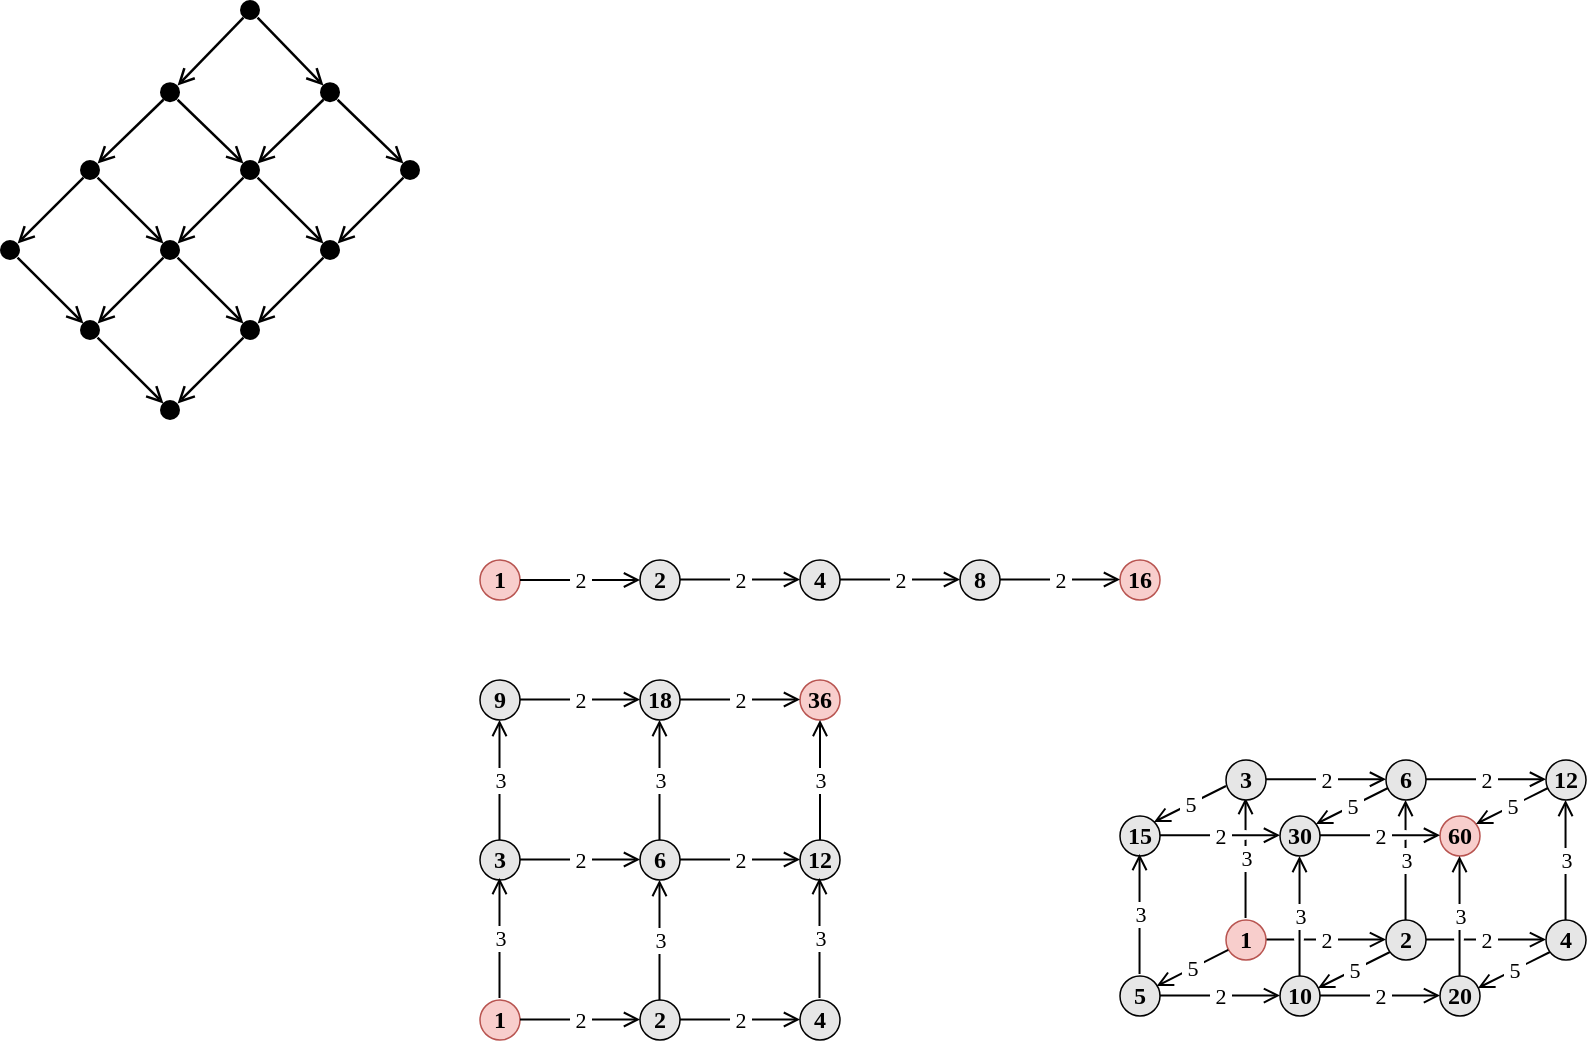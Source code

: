 <mxfile version="21.1.2" type="device">
  <diagram name="Page-1" id="XSJ5ditq8LGPdKxRqv7D">
    <mxGraphModel dx="887" dy="586" grid="1" gridSize="10" guides="1" tooltips="1" connect="1" arrows="1" fold="1" page="1" pageScale="1" pageWidth="1100" pageHeight="850" math="0" shadow="0">
      <root>
        <mxCell id="0" />
        <mxCell id="1" parent="0" />
        <mxCell id="U552cM0rFRxmbvw90yUP-81" value="&lt;font face=&quot;Times New Roman&quot;&gt;3&lt;/font&gt;" style="curved=1;endArrow=open;html=1;rounded=0;exitX=0.5;exitY=0;exitDx=0;exitDy=0;entryX=0.5;entryY=1;entryDx=0;entryDy=0;endFill=0;" edge="1" parent="1">
          <mxGeometry x="0.003" width="50" height="50" relative="1" as="geometry">
            <mxPoint x="782.77" y="699" as="sourcePoint" />
            <mxPoint x="782.77" y="639" as="targetPoint" />
            <Array as="points" />
            <mxPoint as="offset" />
          </mxGeometry>
        </mxCell>
        <mxCell id="U552cM0rFRxmbvw90yUP-96" value="" style="ellipse;whiteSpace=wrap;html=1;aspect=fixed;strokeColor=none;" vertex="1" parent="1">
          <mxGeometry x="780" y="655" width="5" height="5" as="geometry" />
        </mxCell>
        <mxCell id="U552cM0rFRxmbvw90yUP-77" value="&lt;font face=&quot;Times New Roman&quot;&gt;&amp;nbsp;2&amp;nbsp;&lt;/font&gt;" style="curved=1;endArrow=open;html=1;rounded=0;exitX=1;exitY=0.5;exitDx=0;exitDy=0;entryX=0;entryY=0.5;entryDx=0;entryDy=0;endFill=0;" edge="1" parent="1">
          <mxGeometry width="50" height="50" relative="1" as="geometry">
            <mxPoint x="793" y="709.77" as="sourcePoint" />
            <mxPoint x="853" y="709.77" as="targetPoint" />
            <Array as="points" />
          </mxGeometry>
        </mxCell>
        <mxCell id="U552cM0rFRxmbvw90yUP-95" value="" style="ellipse;whiteSpace=wrap;html=1;aspect=fixed;strokeColor=none;" vertex="1" parent="1">
          <mxGeometry x="807" y="707" width="5" height="5" as="geometry" />
        </mxCell>
        <mxCell id="aqaGbpYnzecu4YKPlDBe-2" value="" style="ellipse;whiteSpace=wrap;html=1;aspect=fixed;gradientColor=none;fillColor=#000000;strokeColor=none;" parent="1" vertex="1">
          <mxGeometry x="280" y="240" width="10" height="10" as="geometry" />
        </mxCell>
        <mxCell id="aqaGbpYnzecu4YKPlDBe-4" value="" style="ellipse;whiteSpace=wrap;html=1;aspect=fixed;gradientColor=none;fillColor=#000000;strokeColor=none;" parent="1" vertex="1">
          <mxGeometry x="240" y="281.09" width="10" height="10" as="geometry" />
        </mxCell>
        <mxCell id="aqaGbpYnzecu4YKPlDBe-5" value="" style="ellipse;whiteSpace=wrap;html=1;aspect=fixed;gradientColor=none;fillColor=#000000;strokeColor=none;" parent="1" vertex="1">
          <mxGeometry x="320" y="281.09" width="10" height="10" as="geometry" />
        </mxCell>
        <mxCell id="aqaGbpYnzecu4YKPlDBe-6" value="" style="ellipse;whiteSpace=wrap;html=1;aspect=fixed;gradientColor=none;fillColor=#000000;strokeColor=none;" parent="1" vertex="1">
          <mxGeometry x="280" y="320" width="10" height="10" as="geometry" />
        </mxCell>
        <mxCell id="aqaGbpYnzecu4YKPlDBe-7" value="" style="ellipse;whiteSpace=wrap;html=1;aspect=fixed;gradientColor=none;fillColor=#000000;strokeColor=none;" parent="1" vertex="1">
          <mxGeometry x="200" y="320" width="10" height="10" as="geometry" />
        </mxCell>
        <mxCell id="aqaGbpYnzecu4YKPlDBe-8" value="" style="ellipse;whiteSpace=wrap;html=1;aspect=fixed;gradientColor=none;fillColor=#000000;strokeColor=none;" parent="1" vertex="1">
          <mxGeometry x="360" y="320" width="10" height="10" as="geometry" />
        </mxCell>
        <mxCell id="aqaGbpYnzecu4YKPlDBe-9" value="" style="ellipse;whiteSpace=wrap;html=1;aspect=fixed;gradientColor=none;fillColor=#000000;strokeColor=none;" parent="1" vertex="1">
          <mxGeometry x="240" y="360" width="10" height="10" as="geometry" />
        </mxCell>
        <mxCell id="aqaGbpYnzecu4YKPlDBe-10" value="" style="ellipse;whiteSpace=wrap;html=1;aspect=fixed;gradientColor=none;fillColor=#000000;strokeColor=none;" parent="1" vertex="1">
          <mxGeometry x="160" y="360" width="10" height="10" as="geometry" />
        </mxCell>
        <mxCell id="aqaGbpYnzecu4YKPlDBe-11" value="" style="ellipse;whiteSpace=wrap;html=1;aspect=fixed;gradientColor=none;fillColor=#000000;strokeColor=none;" parent="1" vertex="1">
          <mxGeometry x="320" y="360" width="10" height="10" as="geometry" />
        </mxCell>
        <mxCell id="aqaGbpYnzecu4YKPlDBe-12" value="" style="ellipse;whiteSpace=wrap;html=1;aspect=fixed;gradientColor=none;fillColor=#000000;strokeColor=none;" parent="1" vertex="1">
          <mxGeometry x="200" y="400" width="10" height="10" as="geometry" />
        </mxCell>
        <mxCell id="aqaGbpYnzecu4YKPlDBe-13" value="" style="ellipse;whiteSpace=wrap;html=1;aspect=fixed;gradientColor=none;fillColor=#000000;strokeColor=none;" parent="1" vertex="1">
          <mxGeometry x="280" y="400" width="10" height="10" as="geometry" />
        </mxCell>
        <mxCell id="aqaGbpYnzecu4YKPlDBe-14" value="" style="ellipse;whiteSpace=wrap;html=1;aspect=fixed;gradientColor=none;fillColor=#000000;strokeColor=none;" parent="1" vertex="1">
          <mxGeometry x="240" y="440" width="10" height="10" as="geometry" />
        </mxCell>
        <mxCell id="aqaGbpYnzecu4YKPlDBe-15" value="" style="endArrow=open;html=1;rounded=0;exitX=1;exitY=1;exitDx=0;exitDy=0;entryX=0;entryY=0;entryDx=0;entryDy=0;targetPerimeterSpacing=0;sourcePerimeterSpacing=0;endFill=0;strokeWidth=1.25;" parent="1" source="aqaGbpYnzecu4YKPlDBe-2" target="aqaGbpYnzecu4YKPlDBe-5" edge="1">
          <mxGeometry width="50" height="50" relative="1" as="geometry">
            <mxPoint x="380" y="420" as="sourcePoint" />
            <mxPoint x="430" y="370" as="targetPoint" />
          </mxGeometry>
        </mxCell>
        <mxCell id="aqaGbpYnzecu4YKPlDBe-18" value="" style="endArrow=open;html=1;rounded=0;exitX=1;exitY=1;exitDx=0;exitDy=0;entryX=0;entryY=0;entryDx=0;entryDy=0;targetPerimeterSpacing=0;sourcePerimeterSpacing=0;endFill=0;strokeWidth=1.25;" parent="1" source="aqaGbpYnzecu4YKPlDBe-5" target="aqaGbpYnzecu4YKPlDBe-8" edge="1">
          <mxGeometry width="50" height="50" relative="1" as="geometry">
            <mxPoint x="370" y="281.09" as="sourcePoint" />
            <mxPoint x="402" y="315.09" as="targetPoint" />
          </mxGeometry>
        </mxCell>
        <mxCell id="aqaGbpYnzecu4YKPlDBe-19" value="" style="endArrow=open;html=1;rounded=0;exitX=1;exitY=1;exitDx=0;exitDy=0;entryX=0;entryY=0;entryDx=0;entryDy=0;targetPerimeterSpacing=0;sourcePerimeterSpacing=0;endFill=0;strokeWidth=1.25;" parent="1" source="aqaGbpYnzecu4YKPlDBe-4" target="aqaGbpYnzecu4YKPlDBe-6" edge="1">
          <mxGeometry width="50" height="50" relative="1" as="geometry">
            <mxPoint x="390" y="281.09" as="sourcePoint" />
            <mxPoint x="422" y="315.09" as="targetPoint" />
          </mxGeometry>
        </mxCell>
        <mxCell id="aqaGbpYnzecu4YKPlDBe-20" value="" style="endArrow=open;html=1;rounded=0;exitX=1;exitY=1;exitDx=0;exitDy=0;entryX=0;entryY=0;entryDx=0;entryDy=0;targetPerimeterSpacing=0;sourcePerimeterSpacing=0;endFill=0;strokeWidth=1.25;" parent="1" source="aqaGbpYnzecu4YKPlDBe-7" target="aqaGbpYnzecu4YKPlDBe-9" edge="1">
          <mxGeometry width="50" height="50" relative="1" as="geometry">
            <mxPoint x="420" y="269.09" as="sourcePoint" />
            <mxPoint x="452" y="303.09" as="targetPoint" />
          </mxGeometry>
        </mxCell>
        <mxCell id="aqaGbpYnzecu4YKPlDBe-21" value="" style="endArrow=open;html=1;rounded=0;exitX=1;exitY=1;exitDx=0;exitDy=0;entryX=0;entryY=0;entryDx=0;entryDy=0;targetPerimeterSpacing=0;sourcePerimeterSpacing=0;endFill=0;strokeWidth=1.25;" parent="1" source="aqaGbpYnzecu4YKPlDBe-9" target="aqaGbpYnzecu4YKPlDBe-13" edge="1">
          <mxGeometry width="50" height="50" relative="1" as="geometry">
            <mxPoint x="450" y="308" as="sourcePoint" />
            <mxPoint x="482" y="342" as="targetPoint" />
          </mxGeometry>
        </mxCell>
        <mxCell id="aqaGbpYnzecu4YKPlDBe-22" value="" style="endArrow=open;html=1;rounded=0;exitX=1;exitY=1;exitDx=0;exitDy=0;entryX=0;entryY=0;entryDx=0;entryDy=0;targetPerimeterSpacing=0;sourcePerimeterSpacing=0;endFill=0;strokeWidth=1.25;" parent="1" source="aqaGbpYnzecu4YKPlDBe-6" target="aqaGbpYnzecu4YKPlDBe-11" edge="1">
          <mxGeometry width="50" height="50" relative="1" as="geometry">
            <mxPoint x="420" y="320" as="sourcePoint" />
            <mxPoint x="452" y="354" as="targetPoint" />
          </mxGeometry>
        </mxCell>
        <mxCell id="aqaGbpYnzecu4YKPlDBe-23" value="" style="endArrow=open;html=1;rounded=0;exitX=1;exitY=1;exitDx=0;exitDy=0;targetPerimeterSpacing=0;sourcePerimeterSpacing=0;endFill=0;strokeWidth=1.25;entryX=0;entryY=0;entryDx=0;entryDy=0;" parent="1" source="aqaGbpYnzecu4YKPlDBe-12" target="aqaGbpYnzecu4YKPlDBe-14" edge="1">
          <mxGeometry width="50" height="50" relative="1" as="geometry">
            <mxPoint x="490" y="354" as="sourcePoint" />
            <mxPoint x="240" y="420" as="targetPoint" />
          </mxGeometry>
        </mxCell>
        <mxCell id="aqaGbpYnzecu4YKPlDBe-24" value="" style="endArrow=open;html=1;rounded=0;exitX=1;exitY=1;exitDx=0;exitDy=0;entryX=0;entryY=0;entryDx=0;entryDy=0;targetPerimeterSpacing=0;sourcePerimeterSpacing=0;endFill=0;strokeWidth=1.25;" parent="1" source="aqaGbpYnzecu4YKPlDBe-10" target="aqaGbpYnzecu4YKPlDBe-12" edge="1">
          <mxGeometry width="50" height="50" relative="1" as="geometry">
            <mxPoint x="460" y="366" as="sourcePoint" />
            <mxPoint x="492" y="400" as="targetPoint" />
          </mxGeometry>
        </mxCell>
        <mxCell id="aqaGbpYnzecu4YKPlDBe-25" value="" style="endArrow=open;html=1;rounded=0;exitX=0;exitY=1;exitDx=0;exitDy=0;entryX=1;entryY=0;entryDx=0;entryDy=0;targetPerimeterSpacing=0;sourcePerimeterSpacing=0;endFill=0;strokeWidth=1.25;" parent="1" source="aqaGbpYnzecu4YKPlDBe-2" target="aqaGbpYnzecu4YKPlDBe-4" edge="1">
          <mxGeometry width="50" height="50" relative="1" as="geometry">
            <mxPoint x="360" y="259.09" as="sourcePoint" />
            <mxPoint x="392" y="291.09" as="targetPoint" />
          </mxGeometry>
        </mxCell>
        <mxCell id="aqaGbpYnzecu4YKPlDBe-26" value="" style="endArrow=open;html=1;rounded=0;exitX=0;exitY=1;exitDx=0;exitDy=0;entryX=1;entryY=0;entryDx=0;entryDy=0;targetPerimeterSpacing=0;sourcePerimeterSpacing=0;endFill=0;strokeWidth=1.25;" parent="1" source="aqaGbpYnzecu4YKPlDBe-5" target="aqaGbpYnzecu4YKPlDBe-6" edge="1">
          <mxGeometry width="50" height="50" relative="1" as="geometry">
            <mxPoint x="380" y="259.09" as="sourcePoint" />
            <mxPoint x="412" y="291.09" as="targetPoint" />
          </mxGeometry>
        </mxCell>
        <mxCell id="aqaGbpYnzecu4YKPlDBe-27" value="" style="endArrow=open;html=1;rounded=0;exitX=0;exitY=1;exitDx=0;exitDy=0;entryX=1;entryY=0;entryDx=0;entryDy=0;targetPerimeterSpacing=0;sourcePerimeterSpacing=0;endFill=0;strokeWidth=1.25;" parent="1" source="aqaGbpYnzecu4YKPlDBe-13" target="aqaGbpYnzecu4YKPlDBe-14" edge="1">
          <mxGeometry width="50" height="50" relative="1" as="geometry">
            <mxPoint x="400" y="259.09" as="sourcePoint" />
            <mxPoint x="432" y="291.09" as="targetPoint" />
          </mxGeometry>
        </mxCell>
        <mxCell id="aqaGbpYnzecu4YKPlDBe-28" value="" style="endArrow=open;html=1;rounded=0;exitX=0;exitY=1;exitDx=0;exitDy=0;entryX=1;entryY=0;entryDx=0;entryDy=0;targetPerimeterSpacing=0;sourcePerimeterSpacing=0;endFill=0;strokeWidth=1.25;" parent="1" source="aqaGbpYnzecu4YKPlDBe-8" target="aqaGbpYnzecu4YKPlDBe-11" edge="1">
          <mxGeometry width="50" height="50" relative="1" as="geometry">
            <mxPoint x="380" y="298.0" as="sourcePoint" />
            <mxPoint x="412" y="330.0" as="targetPoint" />
          </mxGeometry>
        </mxCell>
        <mxCell id="aqaGbpYnzecu4YKPlDBe-29" value="" style="endArrow=open;html=1;rounded=0;exitX=0;exitY=1;exitDx=0;exitDy=0;entryX=1;entryY=0;entryDx=0;entryDy=0;targetPerimeterSpacing=0;sourcePerimeterSpacing=0;endFill=0;strokeWidth=1.25;" parent="1" source="aqaGbpYnzecu4YKPlDBe-7" target="aqaGbpYnzecu4YKPlDBe-10" edge="1">
          <mxGeometry width="50" height="50" relative="1" as="geometry">
            <mxPoint x="400" y="298.0" as="sourcePoint" />
            <mxPoint x="432" y="330.0" as="targetPoint" />
          </mxGeometry>
        </mxCell>
        <mxCell id="aqaGbpYnzecu4YKPlDBe-30" value="" style="endArrow=open;html=1;rounded=0;exitX=0;exitY=1;exitDx=0;exitDy=0;entryX=1;entryY=0;entryDx=0;entryDy=0;targetPerimeterSpacing=0;sourcePerimeterSpacing=0;endFill=0;strokeWidth=1.25;" parent="1" source="aqaGbpYnzecu4YKPlDBe-9" target="aqaGbpYnzecu4YKPlDBe-12" edge="1">
          <mxGeometry width="50" height="50" relative="1" as="geometry">
            <mxPoint x="420" y="298.0" as="sourcePoint" />
            <mxPoint x="452" y="330.0" as="targetPoint" />
          </mxGeometry>
        </mxCell>
        <mxCell id="aqaGbpYnzecu4YKPlDBe-31" value="" style="endArrow=open;html=1;rounded=0;exitX=0;exitY=1;exitDx=0;exitDy=0;entryX=1;entryY=0;entryDx=0;entryDy=0;targetPerimeterSpacing=0;sourcePerimeterSpacing=0;endFill=0;strokeWidth=1.25;" parent="1" source="aqaGbpYnzecu4YKPlDBe-4" target="aqaGbpYnzecu4YKPlDBe-7" edge="1">
          <mxGeometry width="50" height="50" relative="1" as="geometry">
            <mxPoint x="390" y="338" as="sourcePoint" />
            <mxPoint x="422" y="370" as="targetPoint" />
          </mxGeometry>
        </mxCell>
        <mxCell id="aqaGbpYnzecu4YKPlDBe-32" value="" style="endArrow=open;html=1;rounded=0;exitX=0;exitY=1;exitDx=0;exitDy=0;entryX=1;entryY=0;entryDx=0;entryDy=0;targetPerimeterSpacing=0;sourcePerimeterSpacing=0;endFill=0;strokeWidth=1.25;" parent="1" source="aqaGbpYnzecu4YKPlDBe-6" target="aqaGbpYnzecu4YKPlDBe-9" edge="1">
          <mxGeometry width="50" height="50" relative="1" as="geometry">
            <mxPoint x="410" y="338" as="sourcePoint" />
            <mxPoint x="442" y="370" as="targetPoint" />
          </mxGeometry>
        </mxCell>
        <mxCell id="aqaGbpYnzecu4YKPlDBe-33" value="" style="endArrow=open;html=1;rounded=0;exitX=0;exitY=1;exitDx=0;exitDy=0;entryX=1;entryY=0;entryDx=0;entryDy=0;targetPerimeterSpacing=0;sourcePerimeterSpacing=0;endFill=0;strokeWidth=1.25;" parent="1" source="aqaGbpYnzecu4YKPlDBe-11" target="aqaGbpYnzecu4YKPlDBe-13" edge="1">
          <mxGeometry width="50" height="50" relative="1" as="geometry">
            <mxPoint x="430" y="338" as="sourcePoint" />
            <mxPoint x="462" y="370" as="targetPoint" />
          </mxGeometry>
        </mxCell>
        <mxCell id="U552cM0rFRxmbvw90yUP-1" value="&lt;font face=&quot;Times New Roman&quot;&gt;&lt;b&gt;8&lt;/b&gt;&lt;/font&gt;" style="ellipse;whiteSpace=wrap;html=1;aspect=fixed;strokeWidth=0.75;fillColor=#E6E6E6;" vertex="1" parent="1">
          <mxGeometry x="640" y="520" width="20" height="20" as="geometry" />
        </mxCell>
        <mxCell id="U552cM0rFRxmbvw90yUP-2" value="&lt;font face=&quot;Times New Roman&quot;&gt;&lt;b&gt;16&lt;/b&gt;&lt;/font&gt;" style="ellipse;whiteSpace=wrap;html=1;aspect=fixed;strokeWidth=0.75;fillColor=#f8cecc;strokeColor=#b85450;" vertex="1" parent="1">
          <mxGeometry x="720" y="520" width="20" height="20" as="geometry" />
        </mxCell>
        <mxCell id="U552cM0rFRxmbvw90yUP-3" value="&lt;font face=&quot;Times New Roman&quot;&gt;&lt;b&gt;4&lt;/b&gt;&lt;/font&gt;" style="ellipse;whiteSpace=wrap;html=1;aspect=fixed;strokeWidth=0.75;fillColor=#E6E6E6;" vertex="1" parent="1">
          <mxGeometry x="560" y="520" width="20" height="20" as="geometry" />
        </mxCell>
        <mxCell id="U552cM0rFRxmbvw90yUP-4" value="&lt;font face=&quot;Times New Roman&quot;&gt;&lt;b&gt;2&lt;/b&gt;&lt;/font&gt;" style="ellipse;whiteSpace=wrap;html=1;aspect=fixed;strokeWidth=0.75;fillColor=#E6E6E6;" vertex="1" parent="1">
          <mxGeometry x="480" y="520" width="20" height="20" as="geometry" />
        </mxCell>
        <mxCell id="U552cM0rFRxmbvw90yUP-5" value="&lt;font face=&quot;Times New Roman&quot;&gt;&lt;b&gt;1&lt;/b&gt;&lt;/font&gt;" style="ellipse;whiteSpace=wrap;html=1;aspect=fixed;strokeWidth=0.75;fillColor=#f8cecc;strokeColor=#b85450;" vertex="1" parent="1">
          <mxGeometry x="400" y="520" width="20" height="20" as="geometry" />
        </mxCell>
        <mxCell id="U552cM0rFRxmbvw90yUP-6" value="&lt;font face=&quot;Times New Roman&quot;&gt;&amp;nbsp;2&amp;nbsp;&lt;/font&gt;" style="curved=1;endArrow=open;html=1;rounded=0;exitX=1;exitY=0.5;exitDx=0;exitDy=0;entryX=0;entryY=0.5;entryDx=0;entryDy=0;endFill=0;" edge="1" parent="1" source="U552cM0rFRxmbvw90yUP-5" target="U552cM0rFRxmbvw90yUP-4">
          <mxGeometry width="50" height="50" relative="1" as="geometry">
            <mxPoint x="490" y="490" as="sourcePoint" />
            <mxPoint x="540" y="440" as="targetPoint" />
            <Array as="points" />
          </mxGeometry>
        </mxCell>
        <mxCell id="U552cM0rFRxmbvw90yUP-13" value="&lt;font face=&quot;Times New Roman&quot;&gt;&lt;b&gt;4&lt;/b&gt;&lt;/font&gt;" style="ellipse;whiteSpace=wrap;html=1;aspect=fixed;strokeWidth=0.75;fillColor=#E6E6E6;" vertex="1" parent="1">
          <mxGeometry x="560" y="740" width="20" height="20" as="geometry" />
        </mxCell>
        <mxCell id="U552cM0rFRxmbvw90yUP-14" value="&lt;font face=&quot;Times New Roman&quot;&gt;&lt;b&gt;2&lt;/b&gt;&lt;/font&gt;" style="ellipse;whiteSpace=wrap;html=1;aspect=fixed;strokeWidth=0.75;fillColor=#E6E6E6;" vertex="1" parent="1">
          <mxGeometry x="480" y="740" width="20" height="20" as="geometry" />
        </mxCell>
        <mxCell id="U552cM0rFRxmbvw90yUP-15" value="&lt;font face=&quot;Times New Roman&quot;&gt;&lt;b&gt;1&lt;/b&gt;&lt;/font&gt;" style="ellipse;whiteSpace=wrap;html=1;aspect=fixed;strokeWidth=0.75;fillColor=#f8cecc;strokeColor=#b85450;" vertex="1" parent="1">
          <mxGeometry x="400" y="740" width="20" height="20" as="geometry" />
        </mxCell>
        <mxCell id="U552cM0rFRxmbvw90yUP-20" value="&lt;font face=&quot;Times New Roman&quot;&gt;&lt;b&gt;12&lt;/b&gt;&lt;/font&gt;" style="ellipse;whiteSpace=wrap;html=1;aspect=fixed;strokeWidth=0.75;fillColor=#E6E6E6;" vertex="1" parent="1">
          <mxGeometry x="560" y="660" width="20" height="20" as="geometry" />
        </mxCell>
        <mxCell id="U552cM0rFRxmbvw90yUP-21" value="&lt;font face=&quot;Times New Roman&quot;&gt;&lt;b&gt;6&lt;/b&gt;&lt;/font&gt;" style="ellipse;whiteSpace=wrap;html=1;aspect=fixed;strokeWidth=0.75;fillColor=#E6E6E6;" vertex="1" parent="1">
          <mxGeometry x="480" y="660" width="20" height="20" as="geometry" />
        </mxCell>
        <mxCell id="U552cM0rFRxmbvw90yUP-22" value="&lt;font face=&quot;Times New Roman&quot;&gt;&lt;b&gt;3&lt;/b&gt;&lt;/font&gt;" style="ellipse;whiteSpace=wrap;html=1;aspect=fixed;strokeWidth=0.75;fillColor=#E6E6E6;" vertex="1" parent="1">
          <mxGeometry x="400" y="660" width="20" height="20" as="geometry" />
        </mxCell>
        <mxCell id="U552cM0rFRxmbvw90yUP-23" value="&lt;font face=&quot;Times New Roman&quot;&gt;&lt;b&gt;36&lt;/b&gt;&lt;/font&gt;" style="ellipse;whiteSpace=wrap;html=1;aspect=fixed;strokeWidth=0.75;fillColor=#f8cecc;strokeColor=#b85450;" vertex="1" parent="1">
          <mxGeometry x="560" y="580" width="20" height="20" as="geometry" />
        </mxCell>
        <mxCell id="U552cM0rFRxmbvw90yUP-24" value="&lt;font face=&quot;Times New Roman&quot;&gt;&lt;b&gt;18&lt;/b&gt;&lt;/font&gt;" style="ellipse;whiteSpace=wrap;html=1;aspect=fixed;strokeWidth=0.75;fillColor=#E6E6E6;" vertex="1" parent="1">
          <mxGeometry x="480" y="580" width="20" height="20" as="geometry" />
        </mxCell>
        <mxCell id="U552cM0rFRxmbvw90yUP-25" value="&lt;font face=&quot;Times New Roman&quot;&gt;&lt;b&gt;9&lt;/b&gt;&lt;/font&gt;" style="ellipse;whiteSpace=wrap;html=1;aspect=fixed;strokeWidth=0.75;fillColor=#E6E6E6;" vertex="1" parent="1">
          <mxGeometry x="400" y="580" width="20" height="20" as="geometry" />
        </mxCell>
        <mxCell id="U552cM0rFRxmbvw90yUP-33" value="&lt;font face=&quot;Times New Roman&quot;&gt;3&lt;/font&gt;" style="curved=1;endArrow=open;html=1;rounded=0;exitX=0.5;exitY=0;exitDx=0;exitDy=0;entryX=0.5;entryY=1;entryDx=0;entryDy=0;endFill=0;" edge="1" parent="1" source="U552cM0rFRxmbvw90yUP-20" target="U552cM0rFRxmbvw90yUP-23">
          <mxGeometry x="0.003" width="50" height="50" relative="1" as="geometry">
            <mxPoint x="563" y="663" as="sourcePoint" />
            <mxPoint x="563" y="597" as="targetPoint" />
            <Array as="points" />
            <mxPoint as="offset" />
          </mxGeometry>
        </mxCell>
        <mxCell id="U552cM0rFRxmbvw90yUP-36" value="&lt;font face=&quot;Times New Roman&quot;&gt;&lt;b&gt;2&lt;/b&gt;&lt;/font&gt;" style="ellipse;whiteSpace=wrap;html=1;aspect=fixed;strokeWidth=0.75;fillColor=#E6E6E6;" vertex="1" parent="1">
          <mxGeometry x="853" y="700" width="20" height="20" as="geometry" />
        </mxCell>
        <mxCell id="U552cM0rFRxmbvw90yUP-37" value="&lt;font face=&quot;Times New Roman&quot;&gt;&lt;b&gt;1&lt;/b&gt;&lt;/font&gt;" style="ellipse;whiteSpace=wrap;html=1;aspect=fixed;strokeWidth=0.75;fillColor=#f8cecc;strokeColor=#b85450;" vertex="1" parent="1">
          <mxGeometry x="773" y="700" width="20" height="20" as="geometry" />
        </mxCell>
        <mxCell id="U552cM0rFRxmbvw90yUP-39" value="&lt;font face=&quot;Times New Roman&quot;&gt;&lt;b&gt;6&lt;/b&gt;&lt;/font&gt;" style="ellipse;whiteSpace=wrap;html=1;aspect=fixed;strokeWidth=0.75;fillColor=#E6E6E6;" vertex="1" parent="1">
          <mxGeometry x="853" y="620" width="20" height="20" as="geometry" />
        </mxCell>
        <mxCell id="U552cM0rFRxmbvw90yUP-40" value="&lt;font face=&quot;Times New Roman&quot;&gt;&lt;b&gt;3&lt;/b&gt;&lt;/font&gt;" style="ellipse;whiteSpace=wrap;html=1;aspect=fixed;strokeWidth=0.75;fillColor=#E6E6E6;" vertex="1" parent="1">
          <mxGeometry x="773" y="620" width="20" height="20" as="geometry" />
        </mxCell>
        <mxCell id="U552cM0rFRxmbvw90yUP-62" value="&lt;font face=&quot;Times New Roman&quot;&gt;&amp;nbsp;2&amp;nbsp;&lt;/font&gt;" style="curved=1;endArrow=open;html=1;rounded=0;exitX=1;exitY=0.5;exitDx=0;exitDy=0;entryX=0;entryY=0.5;entryDx=0;entryDy=0;endFill=0;" edge="1" parent="1">
          <mxGeometry width="50" height="50" relative="1" as="geometry">
            <mxPoint x="500" y="529.75" as="sourcePoint" />
            <mxPoint x="560" y="529.75" as="targetPoint" />
            <Array as="points" />
          </mxGeometry>
        </mxCell>
        <mxCell id="U552cM0rFRxmbvw90yUP-63" value="&lt;font face=&quot;Times New Roman&quot;&gt;&amp;nbsp;2&amp;nbsp;&lt;/font&gt;" style="curved=1;endArrow=open;html=1;rounded=0;exitX=1;exitY=0.5;exitDx=0;exitDy=0;entryX=0;entryY=0.5;entryDx=0;entryDy=0;endFill=0;" edge="1" parent="1">
          <mxGeometry width="50" height="50" relative="1" as="geometry">
            <mxPoint x="580" y="529.75" as="sourcePoint" />
            <mxPoint x="640" y="529.75" as="targetPoint" />
            <Array as="points" />
          </mxGeometry>
        </mxCell>
        <mxCell id="U552cM0rFRxmbvw90yUP-64" value="&lt;font face=&quot;Times New Roman&quot;&gt;&amp;nbsp;2&amp;nbsp;&lt;/font&gt;" style="curved=1;endArrow=open;html=1;rounded=0;exitX=1;exitY=0.5;exitDx=0;exitDy=0;entryX=0;entryY=0.5;entryDx=0;entryDy=0;endFill=0;" edge="1" parent="1">
          <mxGeometry width="50" height="50" relative="1" as="geometry">
            <mxPoint x="660" y="529.75" as="sourcePoint" />
            <mxPoint x="720" y="529.75" as="targetPoint" />
            <Array as="points" />
          </mxGeometry>
        </mxCell>
        <mxCell id="U552cM0rFRxmbvw90yUP-65" value="&lt;font face=&quot;Times New Roman&quot;&gt;&amp;nbsp;2&amp;nbsp;&lt;/font&gt;" style="curved=1;endArrow=open;html=1;rounded=0;exitX=1;exitY=0.5;exitDx=0;exitDy=0;entryX=0;entryY=0.5;entryDx=0;entryDy=0;endFill=0;" edge="1" parent="1">
          <mxGeometry width="50" height="50" relative="1" as="geometry">
            <mxPoint x="420" y="749.75" as="sourcePoint" />
            <mxPoint x="480" y="749.75" as="targetPoint" />
            <Array as="points" />
          </mxGeometry>
        </mxCell>
        <mxCell id="U552cM0rFRxmbvw90yUP-66" value="&lt;font face=&quot;Times New Roman&quot;&gt;&amp;nbsp;2&amp;nbsp;&lt;/font&gt;" style="curved=1;endArrow=open;html=1;rounded=0;exitX=1;exitY=0.5;exitDx=0;exitDy=0;entryX=0;entryY=0.5;entryDx=0;entryDy=0;endFill=0;" edge="1" parent="1">
          <mxGeometry width="50" height="50" relative="1" as="geometry">
            <mxPoint x="500" y="749.75" as="sourcePoint" />
            <mxPoint x="560" y="749.75" as="targetPoint" />
            <Array as="points" />
          </mxGeometry>
        </mxCell>
        <mxCell id="U552cM0rFRxmbvw90yUP-67" value="&lt;font face=&quot;Times New Roman&quot;&gt;&amp;nbsp;2&amp;nbsp;&lt;/font&gt;" style="curved=1;endArrow=open;html=1;rounded=0;exitX=1;exitY=0.5;exitDx=0;exitDy=0;entryX=0;entryY=0.5;entryDx=0;entryDy=0;endFill=0;" edge="1" parent="1">
          <mxGeometry width="50" height="50" relative="1" as="geometry">
            <mxPoint x="420" y="669.75" as="sourcePoint" />
            <mxPoint x="480" y="669.75" as="targetPoint" />
            <Array as="points" />
          </mxGeometry>
        </mxCell>
        <mxCell id="U552cM0rFRxmbvw90yUP-68" value="&lt;font face=&quot;Times New Roman&quot;&gt;&amp;nbsp;2&amp;nbsp;&lt;/font&gt;" style="curved=1;endArrow=open;html=1;rounded=0;exitX=1;exitY=0.5;exitDx=0;exitDy=0;entryX=0;entryY=0.5;entryDx=0;entryDy=0;endFill=0;" edge="1" parent="1">
          <mxGeometry width="50" height="50" relative="1" as="geometry">
            <mxPoint x="500" y="669.75" as="sourcePoint" />
            <mxPoint x="560" y="669.75" as="targetPoint" />
            <Array as="points" />
          </mxGeometry>
        </mxCell>
        <mxCell id="U552cM0rFRxmbvw90yUP-69" value="&lt;font face=&quot;Times New Roman&quot;&gt;&amp;nbsp;2&amp;nbsp;&lt;/font&gt;" style="curved=1;endArrow=open;html=1;rounded=0;exitX=1;exitY=0.5;exitDx=0;exitDy=0;entryX=0;entryY=0.5;entryDx=0;entryDy=0;endFill=0;" edge="1" parent="1">
          <mxGeometry width="50" height="50" relative="1" as="geometry">
            <mxPoint x="420" y="589.75" as="sourcePoint" />
            <mxPoint x="480" y="589.75" as="targetPoint" />
            <Array as="points" />
          </mxGeometry>
        </mxCell>
        <mxCell id="U552cM0rFRxmbvw90yUP-70" value="&lt;font face=&quot;Times New Roman&quot;&gt;&amp;nbsp;2&amp;nbsp;&lt;/font&gt;" style="curved=1;endArrow=open;html=1;rounded=0;exitX=1;exitY=0.5;exitDx=0;exitDy=0;entryX=0;entryY=0.5;entryDx=0;entryDy=0;endFill=0;" edge="1" parent="1">
          <mxGeometry width="50" height="50" relative="1" as="geometry">
            <mxPoint x="500" y="589.75" as="sourcePoint" />
            <mxPoint x="560" y="589.75" as="targetPoint" />
            <Array as="points" />
          </mxGeometry>
        </mxCell>
        <mxCell id="U552cM0rFRxmbvw90yUP-71" value="&lt;font face=&quot;Times New Roman&quot;&gt;3&lt;/font&gt;" style="curved=1;endArrow=open;html=1;rounded=0;exitX=0.5;exitY=0;exitDx=0;exitDy=0;entryX=0.5;entryY=1;entryDx=0;entryDy=0;endFill=0;" edge="1" parent="1">
          <mxGeometry x="0.003" width="50" height="50" relative="1" as="geometry">
            <mxPoint x="489.75" y="660" as="sourcePoint" />
            <mxPoint x="489.75" y="600" as="targetPoint" />
            <Array as="points" />
            <mxPoint as="offset" />
          </mxGeometry>
        </mxCell>
        <mxCell id="U552cM0rFRxmbvw90yUP-72" value="&lt;font face=&quot;Times New Roman&quot;&gt;3&lt;/font&gt;" style="curved=1;endArrow=open;html=1;rounded=0;exitX=0.5;exitY=0;exitDx=0;exitDy=0;entryX=0.5;entryY=1;entryDx=0;entryDy=0;endFill=0;" edge="1" parent="1">
          <mxGeometry x="0.003" width="50" height="50" relative="1" as="geometry">
            <mxPoint x="409.75" y="660" as="sourcePoint" />
            <mxPoint x="409.75" y="600" as="targetPoint" />
            <Array as="points" />
            <mxPoint as="offset" />
          </mxGeometry>
        </mxCell>
        <mxCell id="U552cM0rFRxmbvw90yUP-73" value="&lt;font face=&quot;Times New Roman&quot;&gt;3&lt;/font&gt;" style="curved=1;endArrow=open;html=1;rounded=0;exitX=0.5;exitY=0;exitDx=0;exitDy=0;entryX=0.5;entryY=1;entryDx=0;entryDy=0;endFill=0;" edge="1" parent="1">
          <mxGeometry x="0.003" width="50" height="50" relative="1" as="geometry">
            <mxPoint x="409.75" y="739" as="sourcePoint" />
            <mxPoint x="409.75" y="679" as="targetPoint" />
            <Array as="points" />
            <mxPoint as="offset" />
          </mxGeometry>
        </mxCell>
        <mxCell id="U552cM0rFRxmbvw90yUP-74" value="&lt;font face=&quot;Times New Roman&quot;&gt;3&lt;/font&gt;" style="curved=1;endArrow=open;html=1;rounded=0;exitX=0.5;exitY=0;exitDx=0;exitDy=0;entryX=0.5;entryY=1;entryDx=0;entryDy=0;endFill=0;" edge="1" parent="1">
          <mxGeometry x="0.003" width="50" height="50" relative="1" as="geometry">
            <mxPoint x="489.75" y="740" as="sourcePoint" />
            <mxPoint x="489.75" y="680" as="targetPoint" />
            <Array as="points" />
            <mxPoint as="offset" />
          </mxGeometry>
        </mxCell>
        <mxCell id="U552cM0rFRxmbvw90yUP-75" value="&lt;font face=&quot;Times New Roman&quot;&gt;3&lt;/font&gt;" style="curved=1;endArrow=open;html=1;rounded=0;exitX=0.5;exitY=0;exitDx=0;exitDy=0;entryX=0.5;entryY=1;entryDx=0;entryDy=0;endFill=0;" edge="1" parent="1">
          <mxGeometry x="0.003" width="50" height="50" relative="1" as="geometry">
            <mxPoint x="569.75" y="739" as="sourcePoint" />
            <mxPoint x="569.75" y="679" as="targetPoint" />
            <Array as="points" />
            <mxPoint as="offset" />
          </mxGeometry>
        </mxCell>
        <mxCell id="U552cM0rFRxmbvw90yUP-76" value="&lt;font face=&quot;Times New Roman&quot;&gt;&amp;nbsp;2&amp;nbsp;&lt;/font&gt;" style="curved=1;endArrow=open;html=1;rounded=0;exitX=1;exitY=0.5;exitDx=0;exitDy=0;entryX=0;entryY=0.5;entryDx=0;entryDy=0;endFill=0;" edge="1" parent="1">
          <mxGeometry width="50" height="50" relative="1" as="geometry">
            <mxPoint x="793" y="629.62" as="sourcePoint" />
            <mxPoint x="853" y="629.62" as="targetPoint" />
            <Array as="points" />
          </mxGeometry>
        </mxCell>
        <mxCell id="U552cM0rFRxmbvw90yUP-80" value="&lt;font face=&quot;Times New Roman&quot;&gt;3&lt;/font&gt;" style="curved=1;endArrow=open;html=1;rounded=0;exitX=0.5;exitY=0;exitDx=0;exitDy=0;entryX=0.5;entryY=1;entryDx=0;entryDy=0;endFill=0;" edge="1" parent="1">
          <mxGeometry x="0.003" width="50" height="50" relative="1" as="geometry">
            <mxPoint x="862.77" y="700" as="sourcePoint" />
            <mxPoint x="862.77" y="640" as="targetPoint" />
            <Array as="points" />
            <mxPoint as="offset" />
          </mxGeometry>
        </mxCell>
        <mxCell id="U552cM0rFRxmbvw90yUP-83" value="&lt;font face=&quot;Times New Roman&quot;&gt;&lt;b&gt;10&lt;/b&gt;&lt;/font&gt;" style="ellipse;whiteSpace=wrap;html=1;aspect=fixed;strokeWidth=0.75;fillColor=#E6E6E6;" vertex="1" parent="1">
          <mxGeometry x="800" y="728" width="20" height="20" as="geometry" />
        </mxCell>
        <mxCell id="U552cM0rFRxmbvw90yUP-84" value="&lt;font face=&quot;Times New Roman&quot;&gt;&lt;b&gt;5&lt;/b&gt;&lt;/font&gt;" style="ellipse;whiteSpace=wrap;html=1;aspect=fixed;strokeWidth=0.75;fillColor=#E6E6E6;" vertex="1" parent="1">
          <mxGeometry x="720" y="728" width="20" height="20" as="geometry" />
        </mxCell>
        <mxCell id="U552cM0rFRxmbvw90yUP-85" value="&lt;font face=&quot;Times New Roman&quot;&gt;&lt;b&gt;30&lt;/b&gt;&lt;/font&gt;" style="ellipse;whiteSpace=wrap;html=1;aspect=fixed;strokeWidth=0.75;fillColor=#E6E6E6;" vertex="1" parent="1">
          <mxGeometry x="800" y="648" width="20" height="20" as="geometry" />
        </mxCell>
        <mxCell id="U552cM0rFRxmbvw90yUP-86" value="&lt;font face=&quot;Times New Roman&quot;&gt;&lt;b&gt;15&lt;/b&gt;&lt;/font&gt;" style="ellipse;whiteSpace=wrap;html=1;aspect=fixed;strokeWidth=0.75;fillColor=#E6E6E6;" vertex="1" parent="1">
          <mxGeometry x="720" y="648" width="20" height="20" as="geometry" />
        </mxCell>
        <mxCell id="U552cM0rFRxmbvw90yUP-87" value="&lt;font face=&quot;Times New Roman&quot;&gt;&amp;nbsp;2&amp;nbsp;&lt;/font&gt;" style="curved=1;endArrow=open;html=1;rounded=0;exitX=1;exitY=0.5;exitDx=0;exitDy=0;entryX=0;entryY=0.5;entryDx=0;entryDy=0;endFill=0;" edge="1" parent="1">
          <mxGeometry width="50" height="50" relative="1" as="geometry">
            <mxPoint x="740" y="657.62" as="sourcePoint" />
            <mxPoint x="800" y="657.62" as="targetPoint" />
            <Array as="points" />
          </mxGeometry>
        </mxCell>
        <mxCell id="U552cM0rFRxmbvw90yUP-88" value="&lt;font face=&quot;Times New Roman&quot;&gt;&amp;nbsp;2&amp;nbsp;&lt;/font&gt;" style="curved=1;endArrow=open;html=1;rounded=0;exitX=1;exitY=0.5;exitDx=0;exitDy=0;entryX=0;entryY=0.5;entryDx=0;entryDy=0;endFill=0;" edge="1" parent="1">
          <mxGeometry width="50" height="50" relative="1" as="geometry">
            <mxPoint x="740" y="737.77" as="sourcePoint" />
            <mxPoint x="800" y="737.77" as="targetPoint" />
            <Array as="points" />
          </mxGeometry>
        </mxCell>
        <mxCell id="U552cM0rFRxmbvw90yUP-89" value="&lt;font face=&quot;Times New Roman&quot;&gt;3&lt;/font&gt;" style="curved=1;endArrow=open;html=1;rounded=0;exitX=0.5;exitY=0;exitDx=0;exitDy=0;entryX=0.5;entryY=1;entryDx=0;entryDy=0;endFill=0;" edge="1" parent="1">
          <mxGeometry x="0.003" width="50" height="50" relative="1" as="geometry">
            <mxPoint x="809.77" y="728" as="sourcePoint" />
            <mxPoint x="809.77" y="668" as="targetPoint" />
            <Array as="points" />
            <mxPoint as="offset" />
          </mxGeometry>
        </mxCell>
        <mxCell id="U552cM0rFRxmbvw90yUP-90" value="&lt;font face=&quot;Times New Roman&quot;&gt;3&lt;/font&gt;" style="curved=1;endArrow=open;html=1;rounded=0;exitX=0.5;exitY=0;exitDx=0;exitDy=0;entryX=0.5;entryY=1;entryDx=0;entryDy=0;endFill=0;" edge="1" parent="1">
          <mxGeometry x="0.003" width="50" height="50" relative="1" as="geometry">
            <mxPoint x="729.77" y="727" as="sourcePoint" />
            <mxPoint x="729.77" y="667" as="targetPoint" />
            <Array as="points" />
            <mxPoint as="offset" />
          </mxGeometry>
        </mxCell>
        <mxCell id="U552cM0rFRxmbvw90yUP-91" value="&lt;font face=&quot;Times New Roman&quot;&gt;&amp;nbsp;5&amp;nbsp;&lt;/font&gt;" style="curved=1;endArrow=open;html=1;rounded=0;endFill=0;exitX=0.056;exitY=0.745;exitDx=0;exitDy=0;exitPerimeter=0;entryX=0.918;entryY=0.252;entryDx=0;entryDy=0;entryPerimeter=0;" edge="1" parent="1" source="U552cM0rFRxmbvw90yUP-37" target="U552cM0rFRxmbvw90yUP-84">
          <mxGeometry width="50" height="50" relative="1" as="geometry">
            <mxPoint x="683" y="710" as="sourcePoint" />
            <mxPoint x="743" y="710" as="targetPoint" />
            <Array as="points" />
          </mxGeometry>
        </mxCell>
        <mxCell id="U552cM0rFRxmbvw90yUP-92" value="&lt;font face=&quot;Times New Roman&quot;&gt;&amp;nbsp;5&amp;nbsp;&lt;/font&gt;" style="curved=1;endArrow=open;html=1;rounded=0;endFill=0;exitX=0.056;exitY=0.745;exitDx=0;exitDy=0;exitPerimeter=0;entryX=0.918;entryY=0.252;entryDx=0;entryDy=0;entryPerimeter=0;" edge="1" parent="1">
          <mxGeometry width="50" height="50" relative="1" as="geometry">
            <mxPoint x="855" y="716" as="sourcePoint" />
            <mxPoint x="819" y="734" as="targetPoint" />
            <Array as="points" />
          </mxGeometry>
        </mxCell>
        <mxCell id="U552cM0rFRxmbvw90yUP-93" value="&lt;font face=&quot;Times New Roman&quot;&gt;&amp;nbsp;5&amp;nbsp;&lt;/font&gt;" style="curved=1;endArrow=open;html=1;rounded=0;endFill=0;exitX=0.056;exitY=0.745;exitDx=0;exitDy=0;exitPerimeter=0;entryX=0.918;entryY=0.252;entryDx=0;entryDy=0;entryPerimeter=0;" edge="1" parent="1">
          <mxGeometry width="50" height="50" relative="1" as="geometry">
            <mxPoint x="773" y="633" as="sourcePoint" />
            <mxPoint x="737" y="651" as="targetPoint" />
            <Array as="points" />
          </mxGeometry>
        </mxCell>
        <mxCell id="U552cM0rFRxmbvw90yUP-94" value="&lt;font face=&quot;Times New Roman&quot;&gt;&amp;nbsp;5&amp;nbsp;&lt;/font&gt;" style="curved=1;endArrow=open;html=1;rounded=0;endFill=0;exitX=0.056;exitY=0.745;exitDx=0;exitDy=0;exitPerimeter=0;entryX=0.918;entryY=0.252;entryDx=0;entryDy=0;entryPerimeter=0;" edge="1" parent="1">
          <mxGeometry width="50" height="50" relative="1" as="geometry">
            <mxPoint x="854" y="634" as="sourcePoint" />
            <mxPoint x="818" y="652" as="targetPoint" />
            <Array as="points" />
          </mxGeometry>
        </mxCell>
        <mxCell id="U552cM0rFRxmbvw90yUP-98" value="" style="ellipse;whiteSpace=wrap;html=1;aspect=fixed;strokeColor=none;" vertex="1" parent="1">
          <mxGeometry x="860" y="655" width="5" height="5" as="geometry" />
        </mxCell>
        <mxCell id="U552cM0rFRxmbvw90yUP-99" value="&lt;font face=&quot;Times New Roman&quot;&gt;&amp;nbsp;2&amp;nbsp;&lt;/font&gt;" style="curved=1;endArrow=open;html=1;rounded=0;exitX=1;exitY=0.5;exitDx=0;exitDy=0;entryX=0;entryY=0.5;entryDx=0;entryDy=0;endFill=0;" edge="1" parent="1">
          <mxGeometry width="50" height="50" relative="1" as="geometry">
            <mxPoint x="873" y="709.77" as="sourcePoint" />
            <mxPoint x="933" y="709.77" as="targetPoint" />
            <Array as="points" />
          </mxGeometry>
        </mxCell>
        <mxCell id="U552cM0rFRxmbvw90yUP-100" value="" style="ellipse;whiteSpace=wrap;html=1;aspect=fixed;strokeColor=none;" vertex="1" parent="1">
          <mxGeometry x="887" y="707" width="5" height="5" as="geometry" />
        </mxCell>
        <mxCell id="U552cM0rFRxmbvw90yUP-101" value="&lt;font face=&quot;Times New Roman&quot;&gt;&lt;b&gt;4&lt;/b&gt;&lt;/font&gt;" style="ellipse;whiteSpace=wrap;html=1;aspect=fixed;strokeWidth=0.75;fillColor=#E6E6E6;" vertex="1" parent="1">
          <mxGeometry x="933" y="700" width="20" height="20" as="geometry" />
        </mxCell>
        <mxCell id="U552cM0rFRxmbvw90yUP-103" value="&lt;font face=&quot;Times New Roman&quot;&gt;&lt;b&gt;12&lt;/b&gt;&lt;/font&gt;" style="ellipse;whiteSpace=wrap;html=1;aspect=fixed;strokeWidth=0.75;fillColor=#E6E6E6;" vertex="1" parent="1">
          <mxGeometry x="933" y="620" width="20" height="20" as="geometry" />
        </mxCell>
        <mxCell id="U552cM0rFRxmbvw90yUP-105" value="&lt;font face=&quot;Times New Roman&quot;&gt;&amp;nbsp;2&amp;nbsp;&lt;/font&gt;" style="curved=1;endArrow=open;html=1;rounded=0;exitX=1;exitY=0.5;exitDx=0;exitDy=0;entryX=0;entryY=0.5;entryDx=0;entryDy=0;endFill=0;" edge="1" parent="1">
          <mxGeometry width="50" height="50" relative="1" as="geometry">
            <mxPoint x="873" y="629.62" as="sourcePoint" />
            <mxPoint x="933" y="629.62" as="targetPoint" />
            <Array as="points" />
          </mxGeometry>
        </mxCell>
        <mxCell id="U552cM0rFRxmbvw90yUP-106" value="&lt;font face=&quot;Times New Roman&quot;&gt;3&lt;/font&gt;" style="curved=1;endArrow=open;html=1;rounded=0;exitX=0.5;exitY=0;exitDx=0;exitDy=0;entryX=0.5;entryY=1;entryDx=0;entryDy=0;endFill=0;" edge="1" parent="1">
          <mxGeometry x="0.003" width="50" height="50" relative="1" as="geometry">
            <mxPoint x="942.77" y="700" as="sourcePoint" />
            <mxPoint x="942.77" y="640" as="targetPoint" />
            <Array as="points" />
            <mxPoint as="offset" />
          </mxGeometry>
        </mxCell>
        <mxCell id="U552cM0rFRxmbvw90yUP-107" value="&lt;font face=&quot;Times New Roman&quot;&gt;&lt;b&gt;20&lt;/b&gt;&lt;/font&gt;" style="ellipse;whiteSpace=wrap;html=1;aspect=fixed;strokeWidth=0.75;fillColor=#E6E6E6;" vertex="1" parent="1">
          <mxGeometry x="880" y="728" width="20" height="20" as="geometry" />
        </mxCell>
        <mxCell id="U552cM0rFRxmbvw90yUP-109" value="&lt;font face=&quot;Times New Roman&quot;&gt;&lt;b&gt;60&lt;/b&gt;&lt;/font&gt;" style="ellipse;whiteSpace=wrap;html=1;aspect=fixed;strokeWidth=0.75;fillColor=#f8cecc;strokeColor=#b85450;" vertex="1" parent="1">
          <mxGeometry x="880" y="648" width="20" height="20" as="geometry" />
        </mxCell>
        <mxCell id="U552cM0rFRxmbvw90yUP-111" value="&lt;font face=&quot;Times New Roman&quot;&gt;&amp;nbsp;2&amp;nbsp;&lt;/font&gt;" style="curved=1;endArrow=open;html=1;rounded=0;exitX=1;exitY=0.5;exitDx=0;exitDy=0;entryX=0;entryY=0.5;entryDx=0;entryDy=0;endFill=0;" edge="1" parent="1">
          <mxGeometry width="50" height="50" relative="1" as="geometry">
            <mxPoint x="820" y="657.62" as="sourcePoint" />
            <mxPoint x="880" y="657.62" as="targetPoint" />
            <Array as="points" />
          </mxGeometry>
        </mxCell>
        <mxCell id="U552cM0rFRxmbvw90yUP-112" value="&lt;font face=&quot;Times New Roman&quot;&gt;&amp;nbsp;2&amp;nbsp;&lt;/font&gt;" style="curved=1;endArrow=open;html=1;rounded=0;exitX=1;exitY=0.5;exitDx=0;exitDy=0;entryX=0;entryY=0.5;entryDx=0;entryDy=0;endFill=0;" edge="1" parent="1">
          <mxGeometry width="50" height="50" relative="1" as="geometry">
            <mxPoint x="820" y="737.77" as="sourcePoint" />
            <mxPoint x="880" y="737.77" as="targetPoint" />
            <Array as="points" />
          </mxGeometry>
        </mxCell>
        <mxCell id="U552cM0rFRxmbvw90yUP-113" value="&lt;font face=&quot;Times New Roman&quot;&gt;3&lt;/font&gt;" style="curved=1;endArrow=open;html=1;rounded=0;exitX=0.5;exitY=0;exitDx=0;exitDy=0;entryX=0.5;entryY=1;entryDx=0;entryDy=0;endFill=0;" edge="1" parent="1">
          <mxGeometry x="0.003" width="50" height="50" relative="1" as="geometry">
            <mxPoint x="889.77" y="728" as="sourcePoint" />
            <mxPoint x="889.77" y="668" as="targetPoint" />
            <Array as="points" />
            <mxPoint as="offset" />
          </mxGeometry>
        </mxCell>
        <mxCell id="U552cM0rFRxmbvw90yUP-116" value="&lt;font face=&quot;Times New Roman&quot;&gt;&amp;nbsp;5&amp;nbsp;&lt;/font&gt;" style="curved=1;endArrow=open;html=1;rounded=0;endFill=0;exitX=0.056;exitY=0.745;exitDx=0;exitDy=0;exitPerimeter=0;entryX=0.918;entryY=0.252;entryDx=0;entryDy=0;entryPerimeter=0;" edge="1" parent="1">
          <mxGeometry width="50" height="50" relative="1" as="geometry">
            <mxPoint x="935" y="716" as="sourcePoint" />
            <mxPoint x="899" y="734" as="targetPoint" />
            <Array as="points" />
          </mxGeometry>
        </mxCell>
        <mxCell id="U552cM0rFRxmbvw90yUP-118" value="&lt;font face=&quot;Times New Roman&quot;&gt;&amp;nbsp;5&amp;nbsp;&lt;/font&gt;" style="curved=1;endArrow=open;html=1;rounded=0;endFill=0;exitX=0.056;exitY=0.745;exitDx=0;exitDy=0;exitPerimeter=0;entryX=0.918;entryY=0.252;entryDx=0;entryDy=0;entryPerimeter=0;" edge="1" parent="1">
          <mxGeometry width="50" height="50" relative="1" as="geometry">
            <mxPoint x="934" y="634" as="sourcePoint" />
            <mxPoint x="898" y="652" as="targetPoint" />
            <Array as="points" />
          </mxGeometry>
        </mxCell>
      </root>
    </mxGraphModel>
  </diagram>
</mxfile>
